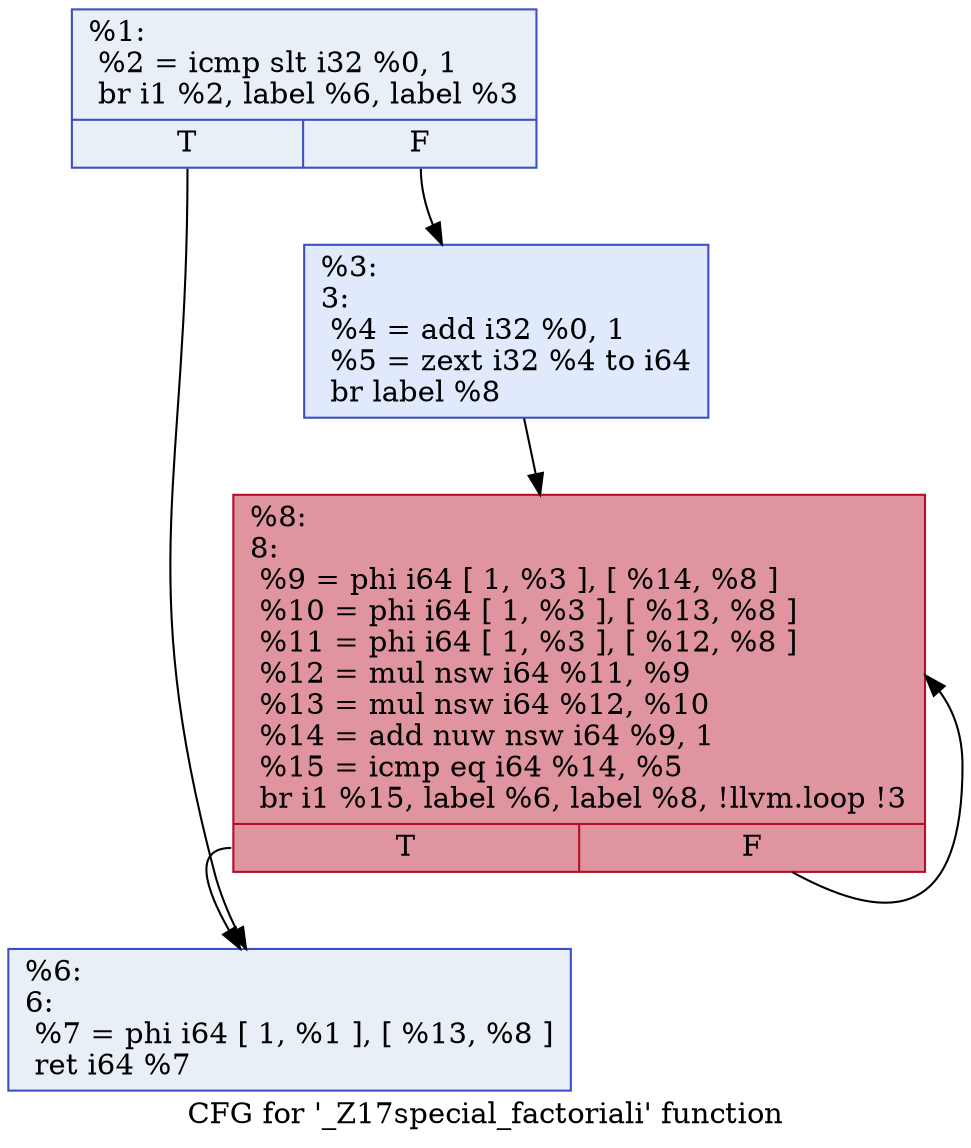 digraph "CFG for '_Z17special_factoriali' function" {
	label="CFG for '_Z17special_factoriali' function";

	Node0x56469fa56450 [shape=record,color="#3d50c3ff", style=filled, fillcolor="#cedaeb70",label="{%1:\l  %2 = icmp slt i32 %0, 1\l  br i1 %2, label %6, label %3\l|{<s0>T|<s1>F}}"];
	Node0x56469fa56450:s0 -> Node0x56469fa56b70;
	Node0x56469fa56450:s1 -> Node0x56469fa56bc0;
	Node0x56469fa56bc0 [shape=record,color="#3d50c3ff", style=filled, fillcolor="#b9d0f970",label="{%3:\l3:                                                \l  %4 = add i32 %0, 1\l  %5 = zext i32 %4 to i64\l  br label %8\l}"];
	Node0x56469fa56bc0 -> Node0x56469fa56e10;
	Node0x56469fa56b70 [shape=record,color="#3d50c3ff", style=filled, fillcolor="#cedaeb70",label="{%6:\l6:                                                \l  %7 = phi i64 [ 1, %1 ], [ %13, %8 ]\l  ret i64 %7\l}"];
	Node0x56469fa56e10 [shape=record,color="#b70d28ff", style=filled, fillcolor="#b70d2870",label="{%8:\l8:                                                \l  %9 = phi i64 [ 1, %3 ], [ %14, %8 ]\l  %10 = phi i64 [ 1, %3 ], [ %13, %8 ]\l  %11 = phi i64 [ 1, %3 ], [ %12, %8 ]\l  %12 = mul nsw i64 %11, %9\l  %13 = mul nsw i64 %12, %10\l  %14 = add nuw nsw i64 %9, 1\l  %15 = icmp eq i64 %14, %5\l  br i1 %15, label %6, label %8, !llvm.loop !3\l|{<s0>T|<s1>F}}"];
	Node0x56469fa56e10:s0 -> Node0x56469fa56b70;
	Node0x56469fa56e10:s1 -> Node0x56469fa56e10;
}
